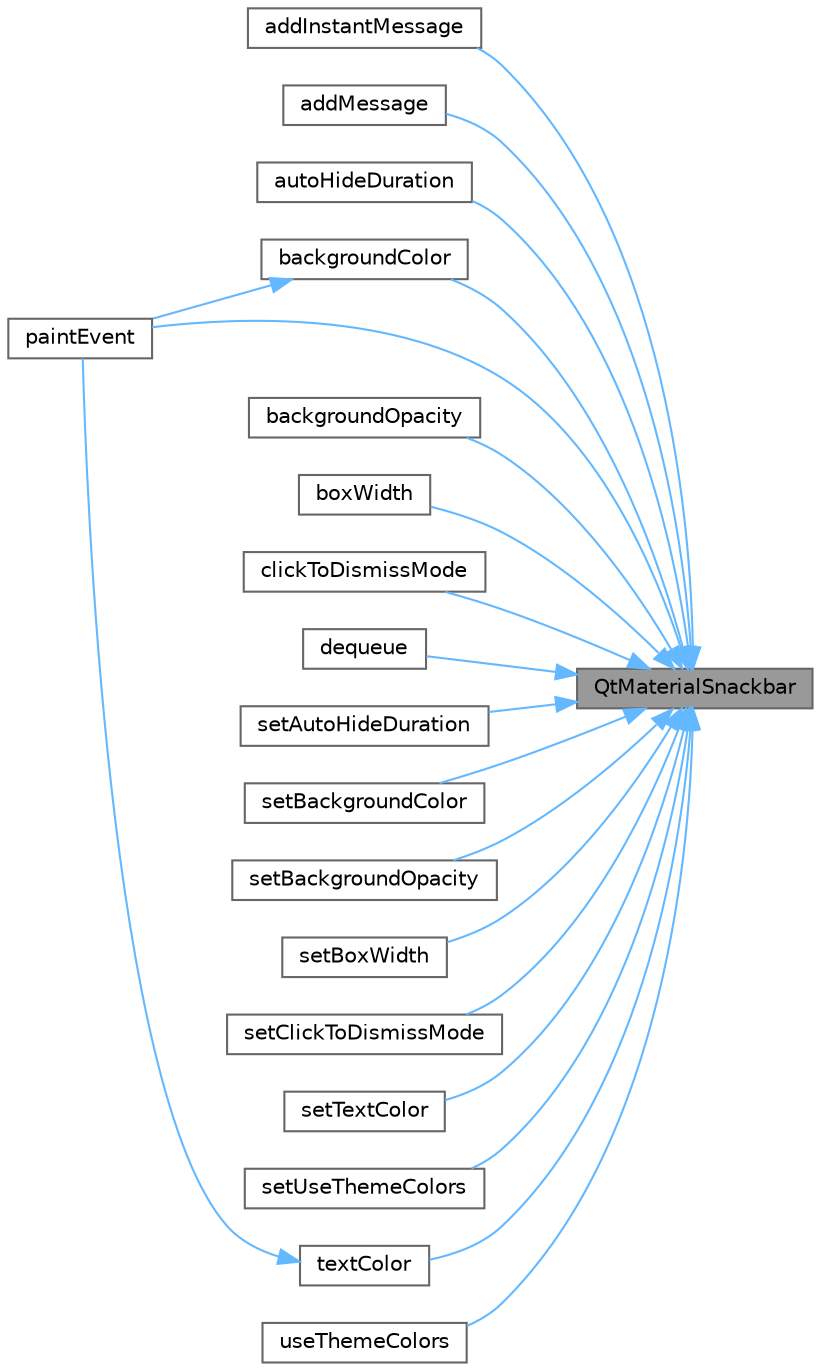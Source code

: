 digraph "QtMaterialSnackbar"
{
 // LATEX_PDF_SIZE
  bgcolor="transparent";
  edge [fontname=Helvetica,fontsize=10,labelfontname=Helvetica,labelfontsize=10];
  node [fontname=Helvetica,fontsize=10,shape=box,height=0.2,width=0.4];
  rankdir="RL";
  Node1 [id="Node000001",label="QtMaterialSnackbar",height=0.2,width=0.4,color="gray40", fillcolor="grey60", style="filled", fontcolor="black",tooltip="构造函数，初始化提示条"];
  Node1 -> Node2 [id="edge1_Node000001_Node000002",dir="back",color="steelblue1",style="solid",tooltip=" "];
  Node2 [id="Node000002",label="addInstantMessage",height=0.2,width=0.4,color="grey40", fillcolor="white", style="filled",URL="$class_qt_material_snackbar.html#a0c0f348482b0d9b728dedb59a1d77428",tooltip="立即添加消息"];
  Node1 -> Node3 [id="edge2_Node000001_Node000003",dir="back",color="steelblue1",style="solid",tooltip=" "];
  Node3 [id="Node000003",label="addMessage",height=0.2,width=0.4,color="grey40", fillcolor="white", style="filled",URL="$class_qt_material_snackbar.html#a08067db10a777f56de7a2da4d2462ace",tooltip="添加消息到队列"];
  Node1 -> Node4 [id="edge3_Node000001_Node000004",dir="back",color="steelblue1",style="solid",tooltip=" "];
  Node4 [id="Node000004",label="autoHideDuration",height=0.2,width=0.4,color="grey40", fillcolor="white", style="filled",URL="$class_qt_material_snackbar.html#ae7674d81c242aa5858aa10b7356b2960",tooltip="获取自动隐藏持续时间"];
  Node1 -> Node5 [id="edge4_Node000001_Node000005",dir="back",color="steelblue1",style="solid",tooltip=" "];
  Node5 [id="Node000005",label="backgroundColor",height=0.2,width=0.4,color="grey40", fillcolor="white", style="filled",URL="$class_qt_material_snackbar.html#ad908e5c524cf9bf566e7f00618666ca0",tooltip="获取背景颜色"];
  Node5 -> Node6 [id="edge5_Node000005_Node000006",dir="back",color="steelblue1",style="solid",tooltip=" "];
  Node6 [id="Node000006",label="paintEvent",height=0.2,width=0.4,color="grey40", fillcolor="white", style="filled",URL="$class_qt_material_snackbar.html#a22aafd70af538e89f7310d494a7f2b15",tooltip="绘制事件"];
  Node1 -> Node7 [id="edge6_Node000001_Node000007",dir="back",color="steelblue1",style="solid",tooltip=" "];
  Node7 [id="Node000007",label="backgroundOpacity",height=0.2,width=0.4,color="grey40", fillcolor="white", style="filled",URL="$class_qt_material_snackbar.html#a8218e705bf351057eaa8bd262bbdd4de",tooltip="获取背景透明度"];
  Node1 -> Node8 [id="edge7_Node000001_Node000008",dir="back",color="steelblue1",style="solid",tooltip=" "];
  Node8 [id="Node000008",label="boxWidth",height=0.2,width=0.4,color="grey40", fillcolor="white", style="filled",URL="$class_qt_material_snackbar.html#a0e7cfa120ddbf701773b6c60984f23cc",tooltip="获取提示条宽度"];
  Node1 -> Node9 [id="edge8_Node000001_Node000009",dir="back",color="steelblue1",style="solid",tooltip=" "];
  Node9 [id="Node000009",label="clickToDismissMode",height=0.2,width=0.4,color="grey40", fillcolor="white", style="filled",URL="$class_qt_material_snackbar.html#a43df4c8691e64542636b99254cc469fb",tooltip="获取点击隐藏模式"];
  Node1 -> Node10 [id="edge9_Node000001_Node000010",dir="back",color="steelblue1",style="solid",tooltip=" "];
  Node10 [id="Node000010",label="dequeue",height=0.2,width=0.4,color="grey40", fillcolor="white", style="filled",URL="$class_qt_material_snackbar.html#a851b6644e3e336c07f8e6fe77234b97f",tooltip="移除并处理队列中的消息"];
  Node1 -> Node6 [id="edge10_Node000001_Node000006",dir="back",color="steelblue1",style="solid",tooltip=" "];
  Node1 -> Node11 [id="edge11_Node000001_Node000011",dir="back",color="steelblue1",style="solid",tooltip=" "];
  Node11 [id="Node000011",label="setAutoHideDuration",height=0.2,width=0.4,color="grey40", fillcolor="white", style="filled",URL="$class_qt_material_snackbar.html#afe6b30a09dc0c178d169909dd2b3f995",tooltip="设置自动隐藏持续时间"];
  Node1 -> Node12 [id="edge12_Node000001_Node000012",dir="back",color="steelblue1",style="solid",tooltip=" "];
  Node12 [id="Node000012",label="setBackgroundColor",height=0.2,width=0.4,color="grey40", fillcolor="white", style="filled",URL="$class_qt_material_snackbar.html#a70d4e21190fdc47edd88f078dd2037cb",tooltip="设置背景颜色"];
  Node1 -> Node13 [id="edge13_Node000001_Node000013",dir="back",color="steelblue1",style="solid",tooltip=" "];
  Node13 [id="Node000013",label="setBackgroundOpacity",height=0.2,width=0.4,color="grey40", fillcolor="white", style="filled",URL="$class_qt_material_snackbar.html#a7ed29fffc1c75033db100a293fafde3a",tooltip="设置背景透明度"];
  Node1 -> Node14 [id="edge14_Node000001_Node000014",dir="back",color="steelblue1",style="solid",tooltip=" "];
  Node14 [id="Node000014",label="setBoxWidth",height=0.2,width=0.4,color="grey40", fillcolor="white", style="filled",URL="$class_qt_material_snackbar.html#a331fad66cf28d3ee488eceed5806463f",tooltip="设置提示条宽度"];
  Node1 -> Node15 [id="edge15_Node000001_Node000015",dir="back",color="steelblue1",style="solid",tooltip=" "];
  Node15 [id="Node000015",label="setClickToDismissMode",height=0.2,width=0.4,color="grey40", fillcolor="white", style="filled",URL="$class_qt_material_snackbar.html#a0480283360a5e8540a7bd6b4edf8decd",tooltip="设置点击隐藏模式"];
  Node1 -> Node16 [id="edge16_Node000001_Node000016",dir="back",color="steelblue1",style="solid",tooltip=" "];
  Node16 [id="Node000016",label="setTextColor",height=0.2,width=0.4,color="grey40", fillcolor="white", style="filled",URL="$class_qt_material_snackbar.html#a0645f11d8fd2445ad3829dfc4001dbab",tooltip="设置文本颜色"];
  Node1 -> Node17 [id="edge17_Node000001_Node000017",dir="back",color="steelblue1",style="solid",tooltip=" "];
  Node17 [id="Node000017",label="setUseThemeColors",height=0.2,width=0.4,color="grey40", fillcolor="white", style="filled",URL="$class_qt_material_snackbar.html#ac18ecdbb1119e3d1ce7ce2de14a7a480",tooltip="设置是否使用主题颜色"];
  Node1 -> Node18 [id="edge18_Node000001_Node000018",dir="back",color="steelblue1",style="solid",tooltip=" "];
  Node18 [id="Node000018",label="textColor",height=0.2,width=0.4,color="grey40", fillcolor="white", style="filled",URL="$class_qt_material_snackbar.html#aacfdfd22c988bc5f31a7cec67dcb4a73",tooltip="获取文本颜色"];
  Node18 -> Node6 [id="edge19_Node000018_Node000006",dir="back",color="steelblue1",style="solid",tooltip=" "];
  Node1 -> Node19 [id="edge20_Node000001_Node000019",dir="back",color="steelblue1",style="solid",tooltip=" "];
  Node19 [id="Node000019",label="useThemeColors",height=0.2,width=0.4,color="grey40", fillcolor="white", style="filled",URL="$class_qt_material_snackbar.html#ad7b84e79d6f30f98abd019b886d8a2b5",tooltip="获取是否使用主题颜色"];
}
